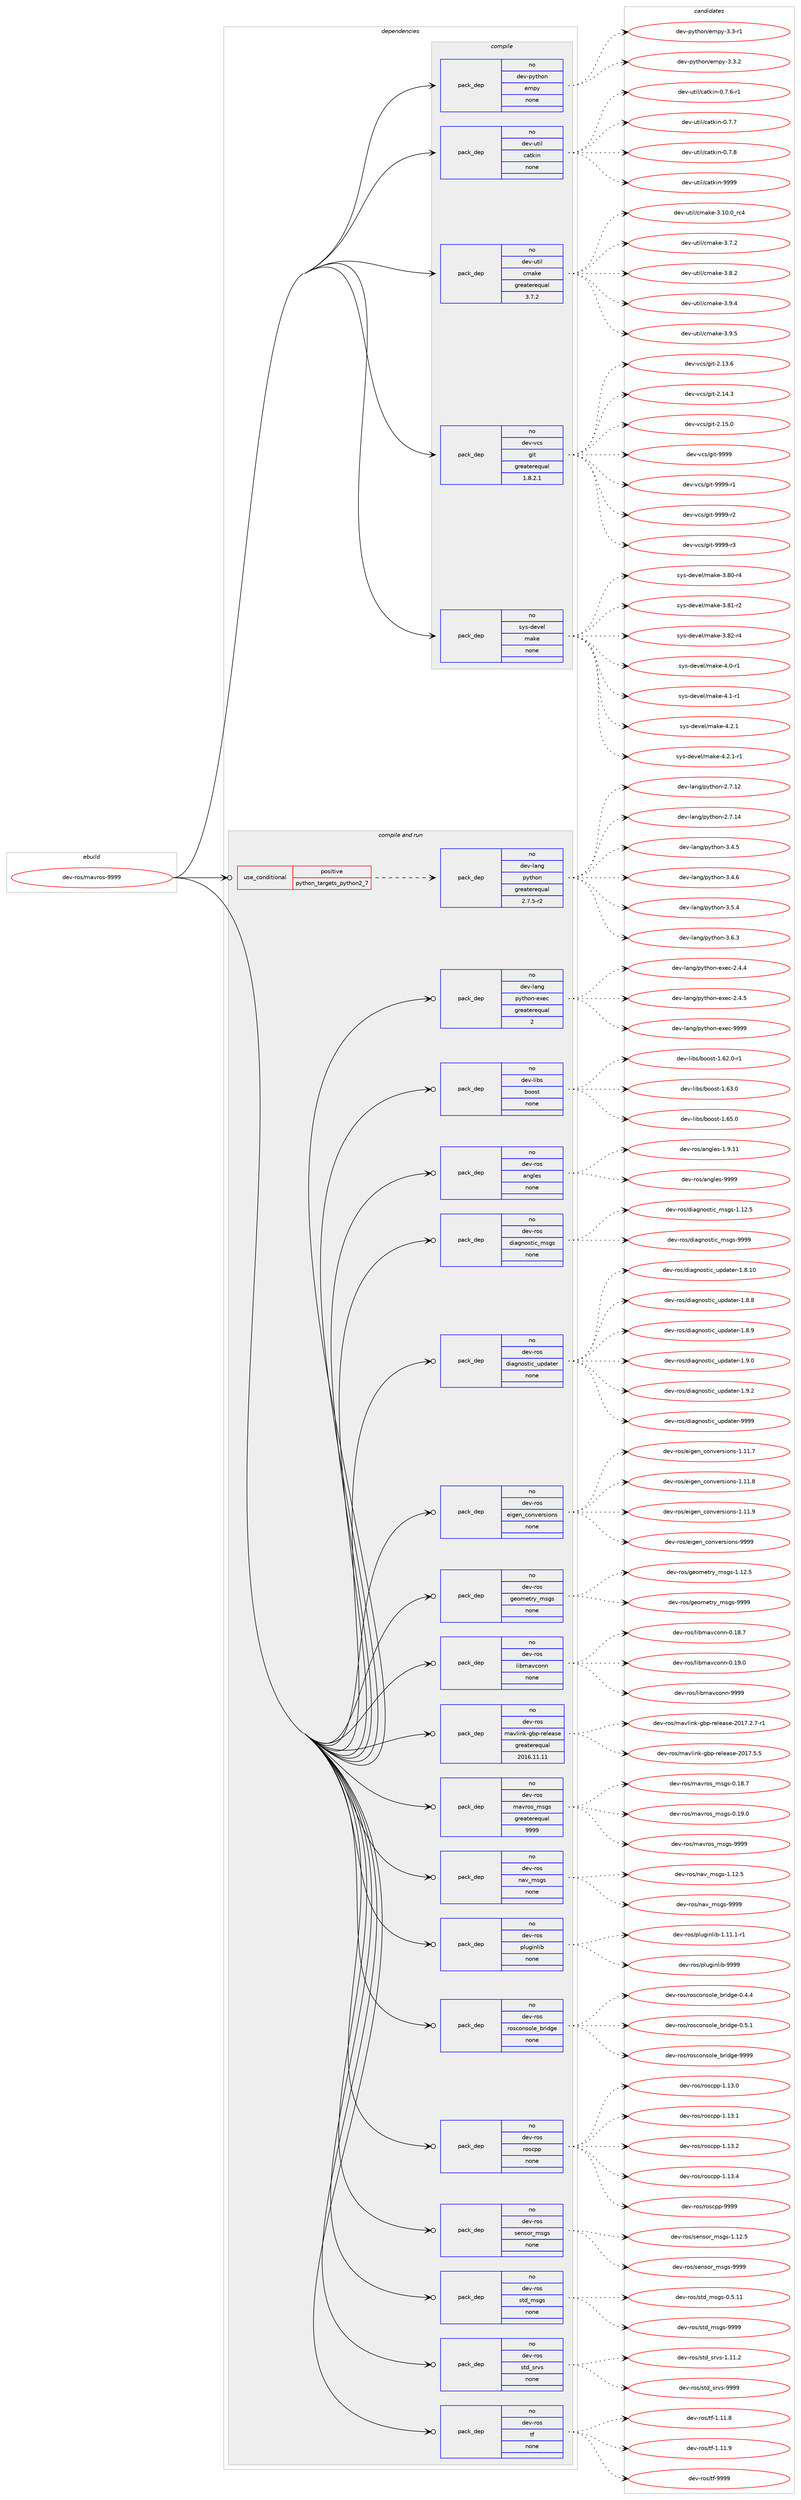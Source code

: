 digraph prolog {

# *************
# Graph options
# *************

newrank=true;
concentrate=true;
compound=true;
graph [rankdir=LR,fontname=Helvetica,fontsize=10,ranksep=1.5];#, ranksep=2.5, nodesep=0.2];
edge  [arrowhead=vee];
node  [fontname=Helvetica,fontsize=10];

# **********
# The ebuild
# **********

subgraph cluster_leftcol {
color=gray;
rank=same;
label=<<i>ebuild</i>>;
id [label="dev-ros/mavros-9999", color=red, width=4, href="../dev-ros/mavros-9999.svg"];
}

# ****************
# The dependencies
# ****************

subgraph cluster_midcol {
color=gray;
label=<<i>dependencies</i>>;
subgraph cluster_compile {
fillcolor="#eeeeee";
style=filled;
label=<<i>compile</i>>;
subgraph pack154466 {
dependency204180 [label=<<TABLE BORDER="0" CELLBORDER="1" CELLSPACING="0" CELLPADDING="4" WIDTH="220"><TR><TD ROWSPAN="6" CELLPADDING="30">pack_dep</TD></TR><TR><TD WIDTH="110">no</TD></TR><TR><TD>dev-python</TD></TR><TR><TD>empy</TD></TR><TR><TD>none</TD></TR><TR><TD></TD></TR></TABLE>>, shape=none, color=blue];
}
id:e -> dependency204180:w [weight=20,style="solid",arrowhead="vee"];
subgraph pack154467 {
dependency204181 [label=<<TABLE BORDER="0" CELLBORDER="1" CELLSPACING="0" CELLPADDING="4" WIDTH="220"><TR><TD ROWSPAN="6" CELLPADDING="30">pack_dep</TD></TR><TR><TD WIDTH="110">no</TD></TR><TR><TD>dev-util</TD></TR><TR><TD>catkin</TD></TR><TR><TD>none</TD></TR><TR><TD></TD></TR></TABLE>>, shape=none, color=blue];
}
id:e -> dependency204181:w [weight=20,style="solid",arrowhead="vee"];
subgraph pack154468 {
dependency204182 [label=<<TABLE BORDER="0" CELLBORDER="1" CELLSPACING="0" CELLPADDING="4" WIDTH="220"><TR><TD ROWSPAN="6" CELLPADDING="30">pack_dep</TD></TR><TR><TD WIDTH="110">no</TD></TR><TR><TD>dev-util</TD></TR><TR><TD>cmake</TD></TR><TR><TD>greaterequal</TD></TR><TR><TD>3.7.2</TD></TR></TABLE>>, shape=none, color=blue];
}
id:e -> dependency204182:w [weight=20,style="solid",arrowhead="vee"];
subgraph pack154469 {
dependency204183 [label=<<TABLE BORDER="0" CELLBORDER="1" CELLSPACING="0" CELLPADDING="4" WIDTH="220"><TR><TD ROWSPAN="6" CELLPADDING="30">pack_dep</TD></TR><TR><TD WIDTH="110">no</TD></TR><TR><TD>dev-vcs</TD></TR><TR><TD>git</TD></TR><TR><TD>greaterequal</TD></TR><TR><TD>1.8.2.1</TD></TR></TABLE>>, shape=none, color=blue];
}
id:e -> dependency204183:w [weight=20,style="solid",arrowhead="vee"];
subgraph pack154470 {
dependency204184 [label=<<TABLE BORDER="0" CELLBORDER="1" CELLSPACING="0" CELLPADDING="4" WIDTH="220"><TR><TD ROWSPAN="6" CELLPADDING="30">pack_dep</TD></TR><TR><TD WIDTH="110">no</TD></TR><TR><TD>sys-devel</TD></TR><TR><TD>make</TD></TR><TR><TD>none</TD></TR><TR><TD></TD></TR></TABLE>>, shape=none, color=blue];
}
id:e -> dependency204184:w [weight=20,style="solid",arrowhead="vee"];
}
subgraph cluster_compileandrun {
fillcolor="#eeeeee";
style=filled;
label=<<i>compile and run</i>>;
subgraph cond45727 {
dependency204185 [label=<<TABLE BORDER="0" CELLBORDER="1" CELLSPACING="0" CELLPADDING="4"><TR><TD ROWSPAN="3" CELLPADDING="10">use_conditional</TD></TR><TR><TD>positive</TD></TR><TR><TD>python_targets_python2_7</TD></TR></TABLE>>, shape=none, color=red];
subgraph pack154471 {
dependency204186 [label=<<TABLE BORDER="0" CELLBORDER="1" CELLSPACING="0" CELLPADDING="4" WIDTH="220"><TR><TD ROWSPAN="6" CELLPADDING="30">pack_dep</TD></TR><TR><TD WIDTH="110">no</TD></TR><TR><TD>dev-lang</TD></TR><TR><TD>python</TD></TR><TR><TD>greaterequal</TD></TR><TR><TD>2.7.5-r2</TD></TR></TABLE>>, shape=none, color=blue];
}
dependency204185:e -> dependency204186:w [weight=20,style="dashed",arrowhead="vee"];
}
id:e -> dependency204185:w [weight=20,style="solid",arrowhead="odotvee"];
subgraph pack154472 {
dependency204187 [label=<<TABLE BORDER="0" CELLBORDER="1" CELLSPACING="0" CELLPADDING="4" WIDTH="220"><TR><TD ROWSPAN="6" CELLPADDING="30">pack_dep</TD></TR><TR><TD WIDTH="110">no</TD></TR><TR><TD>dev-lang</TD></TR><TR><TD>python-exec</TD></TR><TR><TD>greaterequal</TD></TR><TR><TD>2</TD></TR></TABLE>>, shape=none, color=blue];
}
id:e -> dependency204187:w [weight=20,style="solid",arrowhead="odotvee"];
subgraph pack154473 {
dependency204188 [label=<<TABLE BORDER="0" CELLBORDER="1" CELLSPACING="0" CELLPADDING="4" WIDTH="220"><TR><TD ROWSPAN="6" CELLPADDING="30">pack_dep</TD></TR><TR><TD WIDTH="110">no</TD></TR><TR><TD>dev-libs</TD></TR><TR><TD>boost</TD></TR><TR><TD>none</TD></TR><TR><TD></TD></TR></TABLE>>, shape=none, color=blue];
}
id:e -> dependency204188:w [weight=20,style="solid",arrowhead="odotvee"];
subgraph pack154474 {
dependency204189 [label=<<TABLE BORDER="0" CELLBORDER="1" CELLSPACING="0" CELLPADDING="4" WIDTH="220"><TR><TD ROWSPAN="6" CELLPADDING="30">pack_dep</TD></TR><TR><TD WIDTH="110">no</TD></TR><TR><TD>dev-ros</TD></TR><TR><TD>angles</TD></TR><TR><TD>none</TD></TR><TR><TD></TD></TR></TABLE>>, shape=none, color=blue];
}
id:e -> dependency204189:w [weight=20,style="solid",arrowhead="odotvee"];
subgraph pack154475 {
dependency204190 [label=<<TABLE BORDER="0" CELLBORDER="1" CELLSPACING="0" CELLPADDING="4" WIDTH="220"><TR><TD ROWSPAN="6" CELLPADDING="30">pack_dep</TD></TR><TR><TD WIDTH="110">no</TD></TR><TR><TD>dev-ros</TD></TR><TR><TD>diagnostic_msgs</TD></TR><TR><TD>none</TD></TR><TR><TD></TD></TR></TABLE>>, shape=none, color=blue];
}
id:e -> dependency204190:w [weight=20,style="solid",arrowhead="odotvee"];
subgraph pack154476 {
dependency204191 [label=<<TABLE BORDER="0" CELLBORDER="1" CELLSPACING="0" CELLPADDING="4" WIDTH="220"><TR><TD ROWSPAN="6" CELLPADDING="30">pack_dep</TD></TR><TR><TD WIDTH="110">no</TD></TR><TR><TD>dev-ros</TD></TR><TR><TD>diagnostic_updater</TD></TR><TR><TD>none</TD></TR><TR><TD></TD></TR></TABLE>>, shape=none, color=blue];
}
id:e -> dependency204191:w [weight=20,style="solid",arrowhead="odotvee"];
subgraph pack154477 {
dependency204192 [label=<<TABLE BORDER="0" CELLBORDER="1" CELLSPACING="0" CELLPADDING="4" WIDTH="220"><TR><TD ROWSPAN="6" CELLPADDING="30">pack_dep</TD></TR><TR><TD WIDTH="110">no</TD></TR><TR><TD>dev-ros</TD></TR><TR><TD>eigen_conversions</TD></TR><TR><TD>none</TD></TR><TR><TD></TD></TR></TABLE>>, shape=none, color=blue];
}
id:e -> dependency204192:w [weight=20,style="solid",arrowhead="odotvee"];
subgraph pack154478 {
dependency204193 [label=<<TABLE BORDER="0" CELLBORDER="1" CELLSPACING="0" CELLPADDING="4" WIDTH="220"><TR><TD ROWSPAN="6" CELLPADDING="30">pack_dep</TD></TR><TR><TD WIDTH="110">no</TD></TR><TR><TD>dev-ros</TD></TR><TR><TD>geometry_msgs</TD></TR><TR><TD>none</TD></TR><TR><TD></TD></TR></TABLE>>, shape=none, color=blue];
}
id:e -> dependency204193:w [weight=20,style="solid",arrowhead="odotvee"];
subgraph pack154479 {
dependency204194 [label=<<TABLE BORDER="0" CELLBORDER="1" CELLSPACING="0" CELLPADDING="4" WIDTH="220"><TR><TD ROWSPAN="6" CELLPADDING="30">pack_dep</TD></TR><TR><TD WIDTH="110">no</TD></TR><TR><TD>dev-ros</TD></TR><TR><TD>libmavconn</TD></TR><TR><TD>none</TD></TR><TR><TD></TD></TR></TABLE>>, shape=none, color=blue];
}
id:e -> dependency204194:w [weight=20,style="solid",arrowhead="odotvee"];
subgraph pack154480 {
dependency204195 [label=<<TABLE BORDER="0" CELLBORDER="1" CELLSPACING="0" CELLPADDING="4" WIDTH="220"><TR><TD ROWSPAN="6" CELLPADDING="30">pack_dep</TD></TR><TR><TD WIDTH="110">no</TD></TR><TR><TD>dev-ros</TD></TR><TR><TD>mavlink-gbp-release</TD></TR><TR><TD>greaterequal</TD></TR><TR><TD>2016.11.11</TD></TR></TABLE>>, shape=none, color=blue];
}
id:e -> dependency204195:w [weight=20,style="solid",arrowhead="odotvee"];
subgraph pack154481 {
dependency204196 [label=<<TABLE BORDER="0" CELLBORDER="1" CELLSPACING="0" CELLPADDING="4" WIDTH="220"><TR><TD ROWSPAN="6" CELLPADDING="30">pack_dep</TD></TR><TR><TD WIDTH="110">no</TD></TR><TR><TD>dev-ros</TD></TR><TR><TD>mavros_msgs</TD></TR><TR><TD>greaterequal</TD></TR><TR><TD>9999</TD></TR></TABLE>>, shape=none, color=blue];
}
id:e -> dependency204196:w [weight=20,style="solid",arrowhead="odotvee"];
subgraph pack154482 {
dependency204197 [label=<<TABLE BORDER="0" CELLBORDER="1" CELLSPACING="0" CELLPADDING="4" WIDTH="220"><TR><TD ROWSPAN="6" CELLPADDING="30">pack_dep</TD></TR><TR><TD WIDTH="110">no</TD></TR><TR><TD>dev-ros</TD></TR><TR><TD>nav_msgs</TD></TR><TR><TD>none</TD></TR><TR><TD></TD></TR></TABLE>>, shape=none, color=blue];
}
id:e -> dependency204197:w [weight=20,style="solid",arrowhead="odotvee"];
subgraph pack154483 {
dependency204198 [label=<<TABLE BORDER="0" CELLBORDER="1" CELLSPACING="0" CELLPADDING="4" WIDTH="220"><TR><TD ROWSPAN="6" CELLPADDING="30">pack_dep</TD></TR><TR><TD WIDTH="110">no</TD></TR><TR><TD>dev-ros</TD></TR><TR><TD>pluginlib</TD></TR><TR><TD>none</TD></TR><TR><TD></TD></TR></TABLE>>, shape=none, color=blue];
}
id:e -> dependency204198:w [weight=20,style="solid",arrowhead="odotvee"];
subgraph pack154484 {
dependency204199 [label=<<TABLE BORDER="0" CELLBORDER="1" CELLSPACING="0" CELLPADDING="4" WIDTH="220"><TR><TD ROWSPAN="6" CELLPADDING="30">pack_dep</TD></TR><TR><TD WIDTH="110">no</TD></TR><TR><TD>dev-ros</TD></TR><TR><TD>rosconsole_bridge</TD></TR><TR><TD>none</TD></TR><TR><TD></TD></TR></TABLE>>, shape=none, color=blue];
}
id:e -> dependency204199:w [weight=20,style="solid",arrowhead="odotvee"];
subgraph pack154485 {
dependency204200 [label=<<TABLE BORDER="0" CELLBORDER="1" CELLSPACING="0" CELLPADDING="4" WIDTH="220"><TR><TD ROWSPAN="6" CELLPADDING="30">pack_dep</TD></TR><TR><TD WIDTH="110">no</TD></TR><TR><TD>dev-ros</TD></TR><TR><TD>roscpp</TD></TR><TR><TD>none</TD></TR><TR><TD></TD></TR></TABLE>>, shape=none, color=blue];
}
id:e -> dependency204200:w [weight=20,style="solid",arrowhead="odotvee"];
subgraph pack154486 {
dependency204201 [label=<<TABLE BORDER="0" CELLBORDER="1" CELLSPACING="0" CELLPADDING="4" WIDTH="220"><TR><TD ROWSPAN="6" CELLPADDING="30">pack_dep</TD></TR><TR><TD WIDTH="110">no</TD></TR><TR><TD>dev-ros</TD></TR><TR><TD>sensor_msgs</TD></TR><TR><TD>none</TD></TR><TR><TD></TD></TR></TABLE>>, shape=none, color=blue];
}
id:e -> dependency204201:w [weight=20,style="solid",arrowhead="odotvee"];
subgraph pack154487 {
dependency204202 [label=<<TABLE BORDER="0" CELLBORDER="1" CELLSPACING="0" CELLPADDING="4" WIDTH="220"><TR><TD ROWSPAN="6" CELLPADDING="30">pack_dep</TD></TR><TR><TD WIDTH="110">no</TD></TR><TR><TD>dev-ros</TD></TR><TR><TD>std_msgs</TD></TR><TR><TD>none</TD></TR><TR><TD></TD></TR></TABLE>>, shape=none, color=blue];
}
id:e -> dependency204202:w [weight=20,style="solid",arrowhead="odotvee"];
subgraph pack154488 {
dependency204203 [label=<<TABLE BORDER="0" CELLBORDER="1" CELLSPACING="0" CELLPADDING="4" WIDTH="220"><TR><TD ROWSPAN="6" CELLPADDING="30">pack_dep</TD></TR><TR><TD WIDTH="110">no</TD></TR><TR><TD>dev-ros</TD></TR><TR><TD>std_srvs</TD></TR><TR><TD>none</TD></TR><TR><TD></TD></TR></TABLE>>, shape=none, color=blue];
}
id:e -> dependency204203:w [weight=20,style="solid",arrowhead="odotvee"];
subgraph pack154489 {
dependency204204 [label=<<TABLE BORDER="0" CELLBORDER="1" CELLSPACING="0" CELLPADDING="4" WIDTH="220"><TR><TD ROWSPAN="6" CELLPADDING="30">pack_dep</TD></TR><TR><TD WIDTH="110">no</TD></TR><TR><TD>dev-ros</TD></TR><TR><TD>tf</TD></TR><TR><TD>none</TD></TR><TR><TD></TD></TR></TABLE>>, shape=none, color=blue];
}
id:e -> dependency204204:w [weight=20,style="solid",arrowhead="odotvee"];
}
subgraph cluster_run {
fillcolor="#eeeeee";
style=filled;
label=<<i>run</i>>;
}
}

# **************
# The candidates
# **************

subgraph cluster_choices {
rank=same;
color=gray;
label=<<i>candidates</i>>;

subgraph choice154466 {
color=black;
nodesep=1;
choice1001011184511212111610411111047101109112121455146514511449 [label="dev-python/empy-3.3-r1", color=red, width=4,href="../dev-python/empy-3.3-r1.svg"];
choice1001011184511212111610411111047101109112121455146514650 [label="dev-python/empy-3.3.2", color=red, width=4,href="../dev-python/empy-3.3.2.svg"];
dependency204180:e -> choice1001011184511212111610411111047101109112121455146514511449:w [style=dotted,weight="100"];
dependency204180:e -> choice1001011184511212111610411111047101109112121455146514650:w [style=dotted,weight="100"];
}
subgraph choice154467 {
color=black;
nodesep=1;
choice100101118451171161051084799971161071051104548465546544511449 [label="dev-util/catkin-0.7.6-r1", color=red, width=4,href="../dev-util/catkin-0.7.6-r1.svg"];
choice10010111845117116105108479997116107105110454846554655 [label="dev-util/catkin-0.7.7", color=red, width=4,href="../dev-util/catkin-0.7.7.svg"];
choice10010111845117116105108479997116107105110454846554656 [label="dev-util/catkin-0.7.8", color=red, width=4,href="../dev-util/catkin-0.7.8.svg"];
choice100101118451171161051084799971161071051104557575757 [label="dev-util/catkin-9999", color=red, width=4,href="../dev-util/catkin-9999.svg"];
dependency204181:e -> choice100101118451171161051084799971161071051104548465546544511449:w [style=dotted,weight="100"];
dependency204181:e -> choice10010111845117116105108479997116107105110454846554655:w [style=dotted,weight="100"];
dependency204181:e -> choice10010111845117116105108479997116107105110454846554656:w [style=dotted,weight="100"];
dependency204181:e -> choice100101118451171161051084799971161071051104557575757:w [style=dotted,weight="100"];
}
subgraph choice154468 {
color=black;
nodesep=1;
choice1001011184511711610510847991099710710145514649484648951149952 [label="dev-util/cmake-3.10.0_rc4", color=red, width=4,href="../dev-util/cmake-3.10.0_rc4.svg"];
choice10010111845117116105108479910997107101455146554650 [label="dev-util/cmake-3.7.2", color=red, width=4,href="../dev-util/cmake-3.7.2.svg"];
choice10010111845117116105108479910997107101455146564650 [label="dev-util/cmake-3.8.2", color=red, width=4,href="../dev-util/cmake-3.8.2.svg"];
choice10010111845117116105108479910997107101455146574652 [label="dev-util/cmake-3.9.4", color=red, width=4,href="../dev-util/cmake-3.9.4.svg"];
choice10010111845117116105108479910997107101455146574653 [label="dev-util/cmake-3.9.5", color=red, width=4,href="../dev-util/cmake-3.9.5.svg"];
dependency204182:e -> choice1001011184511711610510847991099710710145514649484648951149952:w [style=dotted,weight="100"];
dependency204182:e -> choice10010111845117116105108479910997107101455146554650:w [style=dotted,weight="100"];
dependency204182:e -> choice10010111845117116105108479910997107101455146564650:w [style=dotted,weight="100"];
dependency204182:e -> choice10010111845117116105108479910997107101455146574652:w [style=dotted,weight="100"];
dependency204182:e -> choice10010111845117116105108479910997107101455146574653:w [style=dotted,weight="100"];
}
subgraph choice154469 {
color=black;
nodesep=1;
choice10010111845118991154710310511645504649514654 [label="dev-vcs/git-2.13.6", color=red, width=4,href="../dev-vcs/git-2.13.6.svg"];
choice10010111845118991154710310511645504649524651 [label="dev-vcs/git-2.14.3", color=red, width=4,href="../dev-vcs/git-2.14.3.svg"];
choice10010111845118991154710310511645504649534648 [label="dev-vcs/git-2.15.0", color=red, width=4,href="../dev-vcs/git-2.15.0.svg"];
choice1001011184511899115471031051164557575757 [label="dev-vcs/git-9999", color=red, width=4,href="../dev-vcs/git-9999.svg"];
choice10010111845118991154710310511645575757574511449 [label="dev-vcs/git-9999-r1", color=red, width=4,href="../dev-vcs/git-9999-r1.svg"];
choice10010111845118991154710310511645575757574511450 [label="dev-vcs/git-9999-r2", color=red, width=4,href="../dev-vcs/git-9999-r2.svg"];
choice10010111845118991154710310511645575757574511451 [label="dev-vcs/git-9999-r3", color=red, width=4,href="../dev-vcs/git-9999-r3.svg"];
dependency204183:e -> choice10010111845118991154710310511645504649514654:w [style=dotted,weight="100"];
dependency204183:e -> choice10010111845118991154710310511645504649524651:w [style=dotted,weight="100"];
dependency204183:e -> choice10010111845118991154710310511645504649534648:w [style=dotted,weight="100"];
dependency204183:e -> choice1001011184511899115471031051164557575757:w [style=dotted,weight="100"];
dependency204183:e -> choice10010111845118991154710310511645575757574511449:w [style=dotted,weight="100"];
dependency204183:e -> choice10010111845118991154710310511645575757574511450:w [style=dotted,weight="100"];
dependency204183:e -> choice10010111845118991154710310511645575757574511451:w [style=dotted,weight="100"];
}
subgraph choice154470 {
color=black;
nodesep=1;
choice11512111545100101118101108471099710710145514656484511452 [label="sys-devel/make-3.80-r4", color=red, width=4,href="../sys-devel/make-3.80-r4.svg"];
choice11512111545100101118101108471099710710145514656494511450 [label="sys-devel/make-3.81-r2", color=red, width=4,href="../sys-devel/make-3.81-r2.svg"];
choice11512111545100101118101108471099710710145514656504511452 [label="sys-devel/make-3.82-r4", color=red, width=4,href="../sys-devel/make-3.82-r4.svg"];
choice115121115451001011181011084710997107101455246484511449 [label="sys-devel/make-4.0-r1", color=red, width=4,href="../sys-devel/make-4.0-r1.svg"];
choice115121115451001011181011084710997107101455246494511449 [label="sys-devel/make-4.1-r1", color=red, width=4,href="../sys-devel/make-4.1-r1.svg"];
choice115121115451001011181011084710997107101455246504649 [label="sys-devel/make-4.2.1", color=red, width=4,href="../sys-devel/make-4.2.1.svg"];
choice1151211154510010111810110847109971071014552465046494511449 [label="sys-devel/make-4.2.1-r1", color=red, width=4,href="../sys-devel/make-4.2.1-r1.svg"];
dependency204184:e -> choice11512111545100101118101108471099710710145514656484511452:w [style=dotted,weight="100"];
dependency204184:e -> choice11512111545100101118101108471099710710145514656494511450:w [style=dotted,weight="100"];
dependency204184:e -> choice11512111545100101118101108471099710710145514656504511452:w [style=dotted,weight="100"];
dependency204184:e -> choice115121115451001011181011084710997107101455246484511449:w [style=dotted,weight="100"];
dependency204184:e -> choice115121115451001011181011084710997107101455246494511449:w [style=dotted,weight="100"];
dependency204184:e -> choice115121115451001011181011084710997107101455246504649:w [style=dotted,weight="100"];
dependency204184:e -> choice1151211154510010111810110847109971071014552465046494511449:w [style=dotted,weight="100"];
}
subgraph choice154471 {
color=black;
nodesep=1;
choice10010111845108971101034711212111610411111045504655464950 [label="dev-lang/python-2.7.12", color=red, width=4,href="../dev-lang/python-2.7.12.svg"];
choice10010111845108971101034711212111610411111045504655464952 [label="dev-lang/python-2.7.14", color=red, width=4,href="../dev-lang/python-2.7.14.svg"];
choice100101118451089711010347112121116104111110455146524653 [label="dev-lang/python-3.4.5", color=red, width=4,href="../dev-lang/python-3.4.5.svg"];
choice100101118451089711010347112121116104111110455146524654 [label="dev-lang/python-3.4.6", color=red, width=4,href="../dev-lang/python-3.4.6.svg"];
choice100101118451089711010347112121116104111110455146534652 [label="dev-lang/python-3.5.4", color=red, width=4,href="../dev-lang/python-3.5.4.svg"];
choice100101118451089711010347112121116104111110455146544651 [label="dev-lang/python-3.6.3", color=red, width=4,href="../dev-lang/python-3.6.3.svg"];
dependency204186:e -> choice10010111845108971101034711212111610411111045504655464950:w [style=dotted,weight="100"];
dependency204186:e -> choice10010111845108971101034711212111610411111045504655464952:w [style=dotted,weight="100"];
dependency204186:e -> choice100101118451089711010347112121116104111110455146524653:w [style=dotted,weight="100"];
dependency204186:e -> choice100101118451089711010347112121116104111110455146524654:w [style=dotted,weight="100"];
dependency204186:e -> choice100101118451089711010347112121116104111110455146534652:w [style=dotted,weight="100"];
dependency204186:e -> choice100101118451089711010347112121116104111110455146544651:w [style=dotted,weight="100"];
}
subgraph choice154472 {
color=black;
nodesep=1;
choice1001011184510897110103471121211161041111104510112010199455046524652 [label="dev-lang/python-exec-2.4.4", color=red, width=4,href="../dev-lang/python-exec-2.4.4.svg"];
choice1001011184510897110103471121211161041111104510112010199455046524653 [label="dev-lang/python-exec-2.4.5", color=red, width=4,href="../dev-lang/python-exec-2.4.5.svg"];
choice10010111845108971101034711212111610411111045101120101994557575757 [label="dev-lang/python-exec-9999", color=red, width=4,href="../dev-lang/python-exec-9999.svg"];
dependency204187:e -> choice1001011184510897110103471121211161041111104510112010199455046524652:w [style=dotted,weight="100"];
dependency204187:e -> choice1001011184510897110103471121211161041111104510112010199455046524653:w [style=dotted,weight="100"];
dependency204187:e -> choice10010111845108971101034711212111610411111045101120101994557575757:w [style=dotted,weight="100"];
}
subgraph choice154473 {
color=black;
nodesep=1;
choice10010111845108105981154798111111115116454946545046484511449 [label="dev-libs/boost-1.62.0-r1", color=red, width=4,href="../dev-libs/boost-1.62.0-r1.svg"];
choice1001011184510810598115479811111111511645494654514648 [label="dev-libs/boost-1.63.0", color=red, width=4,href="../dev-libs/boost-1.63.0.svg"];
choice1001011184510810598115479811111111511645494654534648 [label="dev-libs/boost-1.65.0", color=red, width=4,href="../dev-libs/boost-1.65.0.svg"];
dependency204188:e -> choice10010111845108105981154798111111115116454946545046484511449:w [style=dotted,weight="100"];
dependency204188:e -> choice1001011184510810598115479811111111511645494654514648:w [style=dotted,weight="100"];
dependency204188:e -> choice1001011184510810598115479811111111511645494654534648:w [style=dotted,weight="100"];
}
subgraph choice154474 {
color=black;
nodesep=1;
choice10010111845114111115479711010310810111545494657464949 [label="dev-ros/angles-1.9.11", color=red, width=4,href="../dev-ros/angles-1.9.11.svg"];
choice1001011184511411111547971101031081011154557575757 [label="dev-ros/angles-9999", color=red, width=4,href="../dev-ros/angles-9999.svg"];
dependency204189:e -> choice10010111845114111115479711010310810111545494657464949:w [style=dotted,weight="100"];
dependency204189:e -> choice1001011184511411111547971101031081011154557575757:w [style=dotted,weight="100"];
}
subgraph choice154475 {
color=black;
nodesep=1;
choice100101118451141111154710010597103110111115116105999510911510311545494649504653 [label="dev-ros/diagnostic_msgs-1.12.5", color=red, width=4,href="../dev-ros/diagnostic_msgs-1.12.5.svg"];
choice10010111845114111115471001059710311011111511610599951091151031154557575757 [label="dev-ros/diagnostic_msgs-9999", color=red, width=4,href="../dev-ros/diagnostic_msgs-9999.svg"];
dependency204190:e -> choice100101118451141111154710010597103110111115116105999510911510311545494649504653:w [style=dotted,weight="100"];
dependency204190:e -> choice10010111845114111115471001059710311011111511610599951091151031154557575757:w [style=dotted,weight="100"];
}
subgraph choice154476 {
color=black;
nodesep=1;
choice10010111845114111115471001059710311011111511610599951171121009711610111445494656464948 [label="dev-ros/diagnostic_updater-1.8.10", color=red, width=4,href="../dev-ros/diagnostic_updater-1.8.10.svg"];
choice100101118451141111154710010597103110111115116105999511711210097116101114454946564656 [label="dev-ros/diagnostic_updater-1.8.8", color=red, width=4,href="../dev-ros/diagnostic_updater-1.8.8.svg"];
choice100101118451141111154710010597103110111115116105999511711210097116101114454946564657 [label="dev-ros/diagnostic_updater-1.8.9", color=red, width=4,href="../dev-ros/diagnostic_updater-1.8.9.svg"];
choice100101118451141111154710010597103110111115116105999511711210097116101114454946574648 [label="dev-ros/diagnostic_updater-1.9.0", color=red, width=4,href="../dev-ros/diagnostic_updater-1.9.0.svg"];
choice100101118451141111154710010597103110111115116105999511711210097116101114454946574650 [label="dev-ros/diagnostic_updater-1.9.2", color=red, width=4,href="../dev-ros/diagnostic_updater-1.9.2.svg"];
choice1001011184511411111547100105971031101111151161059995117112100971161011144557575757 [label="dev-ros/diagnostic_updater-9999", color=red, width=4,href="../dev-ros/diagnostic_updater-9999.svg"];
dependency204191:e -> choice10010111845114111115471001059710311011111511610599951171121009711610111445494656464948:w [style=dotted,weight="100"];
dependency204191:e -> choice100101118451141111154710010597103110111115116105999511711210097116101114454946564656:w [style=dotted,weight="100"];
dependency204191:e -> choice100101118451141111154710010597103110111115116105999511711210097116101114454946564657:w [style=dotted,weight="100"];
dependency204191:e -> choice100101118451141111154710010597103110111115116105999511711210097116101114454946574648:w [style=dotted,weight="100"];
dependency204191:e -> choice100101118451141111154710010597103110111115116105999511711210097116101114454946574650:w [style=dotted,weight="100"];
dependency204191:e -> choice1001011184511411111547100105971031101111151161059995117112100971161011144557575757:w [style=dotted,weight="100"];
}
subgraph choice154477 {
color=black;
nodesep=1;
choice1001011184511411111547101105103101110959911111011810111411510511111011545494649494655 [label="dev-ros/eigen_conversions-1.11.7", color=red, width=4,href="../dev-ros/eigen_conversions-1.11.7.svg"];
choice1001011184511411111547101105103101110959911111011810111411510511111011545494649494656 [label="dev-ros/eigen_conversions-1.11.8", color=red, width=4,href="../dev-ros/eigen_conversions-1.11.8.svg"];
choice1001011184511411111547101105103101110959911111011810111411510511111011545494649494657 [label="dev-ros/eigen_conversions-1.11.9", color=red, width=4,href="../dev-ros/eigen_conversions-1.11.9.svg"];
choice100101118451141111154710110510310111095991111101181011141151051111101154557575757 [label="dev-ros/eigen_conversions-9999", color=red, width=4,href="../dev-ros/eigen_conversions-9999.svg"];
dependency204192:e -> choice1001011184511411111547101105103101110959911111011810111411510511111011545494649494655:w [style=dotted,weight="100"];
dependency204192:e -> choice1001011184511411111547101105103101110959911111011810111411510511111011545494649494656:w [style=dotted,weight="100"];
dependency204192:e -> choice1001011184511411111547101105103101110959911111011810111411510511111011545494649494657:w [style=dotted,weight="100"];
dependency204192:e -> choice100101118451141111154710110510310111095991111101181011141151051111101154557575757:w [style=dotted,weight="100"];
}
subgraph choice154478 {
color=black;
nodesep=1;
choice10010111845114111115471031011111091011161141219510911510311545494649504653 [label="dev-ros/geometry_msgs-1.12.5", color=red, width=4,href="../dev-ros/geometry_msgs-1.12.5.svg"];
choice1001011184511411111547103101111109101116114121951091151031154557575757 [label="dev-ros/geometry_msgs-9999", color=red, width=4,href="../dev-ros/geometry_msgs-9999.svg"];
dependency204193:e -> choice10010111845114111115471031011111091011161141219510911510311545494649504653:w [style=dotted,weight="100"];
dependency204193:e -> choice1001011184511411111547103101111109101116114121951091151031154557575757:w [style=dotted,weight="100"];
}
subgraph choice154479 {
color=black;
nodesep=1;
choice100101118451141111154710810598109971189911111011045484649564655 [label="dev-ros/libmavconn-0.18.7", color=red, width=4,href="../dev-ros/libmavconn-0.18.7.svg"];
choice100101118451141111154710810598109971189911111011045484649574648 [label="dev-ros/libmavconn-0.19.0", color=red, width=4,href="../dev-ros/libmavconn-0.19.0.svg"];
choice10010111845114111115471081059810997118991111101104557575757 [label="dev-ros/libmavconn-9999", color=red, width=4,href="../dev-ros/libmavconn-9999.svg"];
dependency204194:e -> choice100101118451141111154710810598109971189911111011045484649564655:w [style=dotted,weight="100"];
dependency204194:e -> choice100101118451141111154710810598109971189911111011045484649574648:w [style=dotted,weight="100"];
dependency204194:e -> choice10010111845114111115471081059810997118991111101104557575757:w [style=dotted,weight="100"];
}
subgraph choice154480 {
color=black;
nodesep=1;
choice100101118451141111154710997118108105110107451039811245114101108101971151014550484955465046554511449 [label="dev-ros/mavlink-gbp-release-2017.2.7-r1", color=red, width=4,href="../dev-ros/mavlink-gbp-release-2017.2.7-r1.svg"];
choice10010111845114111115471099711810810511010745103981124511410110810197115101455048495546534653 [label="dev-ros/mavlink-gbp-release-2017.5.5", color=red, width=4,href="../dev-ros/mavlink-gbp-release-2017.5.5.svg"];
dependency204195:e -> choice100101118451141111154710997118108105110107451039811245114101108101971151014550484955465046554511449:w [style=dotted,weight="100"];
dependency204195:e -> choice10010111845114111115471099711810810511010745103981124511410110810197115101455048495546534653:w [style=dotted,weight="100"];
}
subgraph choice154481 {
color=black;
nodesep=1;
choice1001011184511411111547109971181141111159510911510311545484649564655 [label="dev-ros/mavros_msgs-0.18.7", color=red, width=4,href="../dev-ros/mavros_msgs-0.18.7.svg"];
choice1001011184511411111547109971181141111159510911510311545484649574648 [label="dev-ros/mavros_msgs-0.19.0", color=red, width=4,href="../dev-ros/mavros_msgs-0.19.0.svg"];
choice100101118451141111154710997118114111115951091151031154557575757 [label="dev-ros/mavros_msgs-9999", color=red, width=4,href="../dev-ros/mavros_msgs-9999.svg"];
dependency204196:e -> choice1001011184511411111547109971181141111159510911510311545484649564655:w [style=dotted,weight="100"];
dependency204196:e -> choice1001011184511411111547109971181141111159510911510311545484649574648:w [style=dotted,weight="100"];
dependency204196:e -> choice100101118451141111154710997118114111115951091151031154557575757:w [style=dotted,weight="100"];
}
subgraph choice154482 {
color=black;
nodesep=1;
choice1001011184511411111547110971189510911510311545494649504653 [label="dev-ros/nav_msgs-1.12.5", color=red, width=4,href="../dev-ros/nav_msgs-1.12.5.svg"];
choice100101118451141111154711097118951091151031154557575757 [label="dev-ros/nav_msgs-9999", color=red, width=4,href="../dev-ros/nav_msgs-9999.svg"];
dependency204197:e -> choice1001011184511411111547110971189510911510311545494649504653:w [style=dotted,weight="100"];
dependency204197:e -> choice100101118451141111154711097118951091151031154557575757:w [style=dotted,weight="100"];
}
subgraph choice154483 {
color=black;
nodesep=1;
choice100101118451141111154711210811710310511010810598454946494946494511449 [label="dev-ros/pluginlib-1.11.1-r1", color=red, width=4,href="../dev-ros/pluginlib-1.11.1-r1.svg"];
choice1001011184511411111547112108117103105110108105984557575757 [label="dev-ros/pluginlib-9999", color=red, width=4,href="../dev-ros/pluginlib-9999.svg"];
dependency204198:e -> choice100101118451141111154711210811710310511010810598454946494946494511449:w [style=dotted,weight="100"];
dependency204198:e -> choice1001011184511411111547112108117103105110108105984557575757:w [style=dotted,weight="100"];
}
subgraph choice154484 {
color=black;
nodesep=1;
choice1001011184511411111547114111115991111101151111081019598114105100103101454846524652 [label="dev-ros/rosconsole_bridge-0.4.4", color=red, width=4,href="../dev-ros/rosconsole_bridge-0.4.4.svg"];
choice1001011184511411111547114111115991111101151111081019598114105100103101454846534649 [label="dev-ros/rosconsole_bridge-0.5.1", color=red, width=4,href="../dev-ros/rosconsole_bridge-0.5.1.svg"];
choice10010111845114111115471141111159911111011511110810195981141051001031014557575757 [label="dev-ros/rosconsole_bridge-9999", color=red, width=4,href="../dev-ros/rosconsole_bridge-9999.svg"];
dependency204199:e -> choice1001011184511411111547114111115991111101151111081019598114105100103101454846524652:w [style=dotted,weight="100"];
dependency204199:e -> choice1001011184511411111547114111115991111101151111081019598114105100103101454846534649:w [style=dotted,weight="100"];
dependency204199:e -> choice10010111845114111115471141111159911111011511110810195981141051001031014557575757:w [style=dotted,weight="100"];
}
subgraph choice154485 {
color=black;
nodesep=1;
choice10010111845114111115471141111159911211245494649514648 [label="dev-ros/roscpp-1.13.0", color=red, width=4,href="../dev-ros/roscpp-1.13.0.svg"];
choice10010111845114111115471141111159911211245494649514649 [label="dev-ros/roscpp-1.13.1", color=red, width=4,href="../dev-ros/roscpp-1.13.1.svg"];
choice10010111845114111115471141111159911211245494649514650 [label="dev-ros/roscpp-1.13.2", color=red, width=4,href="../dev-ros/roscpp-1.13.2.svg"];
choice10010111845114111115471141111159911211245494649514652 [label="dev-ros/roscpp-1.13.4", color=red, width=4,href="../dev-ros/roscpp-1.13.4.svg"];
choice1001011184511411111547114111115991121124557575757 [label="dev-ros/roscpp-9999", color=red, width=4,href="../dev-ros/roscpp-9999.svg"];
dependency204200:e -> choice10010111845114111115471141111159911211245494649514648:w [style=dotted,weight="100"];
dependency204200:e -> choice10010111845114111115471141111159911211245494649514649:w [style=dotted,weight="100"];
dependency204200:e -> choice10010111845114111115471141111159911211245494649514650:w [style=dotted,weight="100"];
dependency204200:e -> choice10010111845114111115471141111159911211245494649514652:w [style=dotted,weight="100"];
dependency204200:e -> choice1001011184511411111547114111115991121124557575757:w [style=dotted,weight="100"];
}
subgraph choice154486 {
color=black;
nodesep=1;
choice10010111845114111115471151011101151111149510911510311545494649504653 [label="dev-ros/sensor_msgs-1.12.5", color=red, width=4,href="../dev-ros/sensor_msgs-1.12.5.svg"];
choice1001011184511411111547115101110115111114951091151031154557575757 [label="dev-ros/sensor_msgs-9999", color=red, width=4,href="../dev-ros/sensor_msgs-9999.svg"];
dependency204201:e -> choice10010111845114111115471151011101151111149510911510311545494649504653:w [style=dotted,weight="100"];
dependency204201:e -> choice1001011184511411111547115101110115111114951091151031154557575757:w [style=dotted,weight="100"];
}
subgraph choice154487 {
color=black;
nodesep=1;
choice10010111845114111115471151161009510911510311545484653464949 [label="dev-ros/std_msgs-0.5.11", color=red, width=4,href="../dev-ros/std_msgs-0.5.11.svg"];
choice1001011184511411111547115116100951091151031154557575757 [label="dev-ros/std_msgs-9999", color=red, width=4,href="../dev-ros/std_msgs-9999.svg"];
dependency204202:e -> choice10010111845114111115471151161009510911510311545484653464949:w [style=dotted,weight="100"];
dependency204202:e -> choice1001011184511411111547115116100951091151031154557575757:w [style=dotted,weight="100"];
}
subgraph choice154488 {
color=black;
nodesep=1;
choice10010111845114111115471151161009511511411811545494649494650 [label="dev-ros/std_srvs-1.11.2", color=red, width=4,href="../dev-ros/std_srvs-1.11.2.svg"];
choice1001011184511411111547115116100951151141181154557575757 [label="dev-ros/std_srvs-9999", color=red, width=4,href="../dev-ros/std_srvs-9999.svg"];
dependency204203:e -> choice10010111845114111115471151161009511511411811545494649494650:w [style=dotted,weight="100"];
dependency204203:e -> choice1001011184511411111547115116100951151141181154557575757:w [style=dotted,weight="100"];
}
subgraph choice154489 {
color=black;
nodesep=1;
choice100101118451141111154711610245494649494656 [label="dev-ros/tf-1.11.8", color=red, width=4,href="../dev-ros/tf-1.11.8.svg"];
choice100101118451141111154711610245494649494657 [label="dev-ros/tf-1.11.9", color=red, width=4,href="../dev-ros/tf-1.11.9.svg"];
choice10010111845114111115471161024557575757 [label="dev-ros/tf-9999", color=red, width=4,href="../dev-ros/tf-9999.svg"];
dependency204204:e -> choice100101118451141111154711610245494649494656:w [style=dotted,weight="100"];
dependency204204:e -> choice100101118451141111154711610245494649494657:w [style=dotted,weight="100"];
dependency204204:e -> choice10010111845114111115471161024557575757:w [style=dotted,weight="100"];
}
}

}
